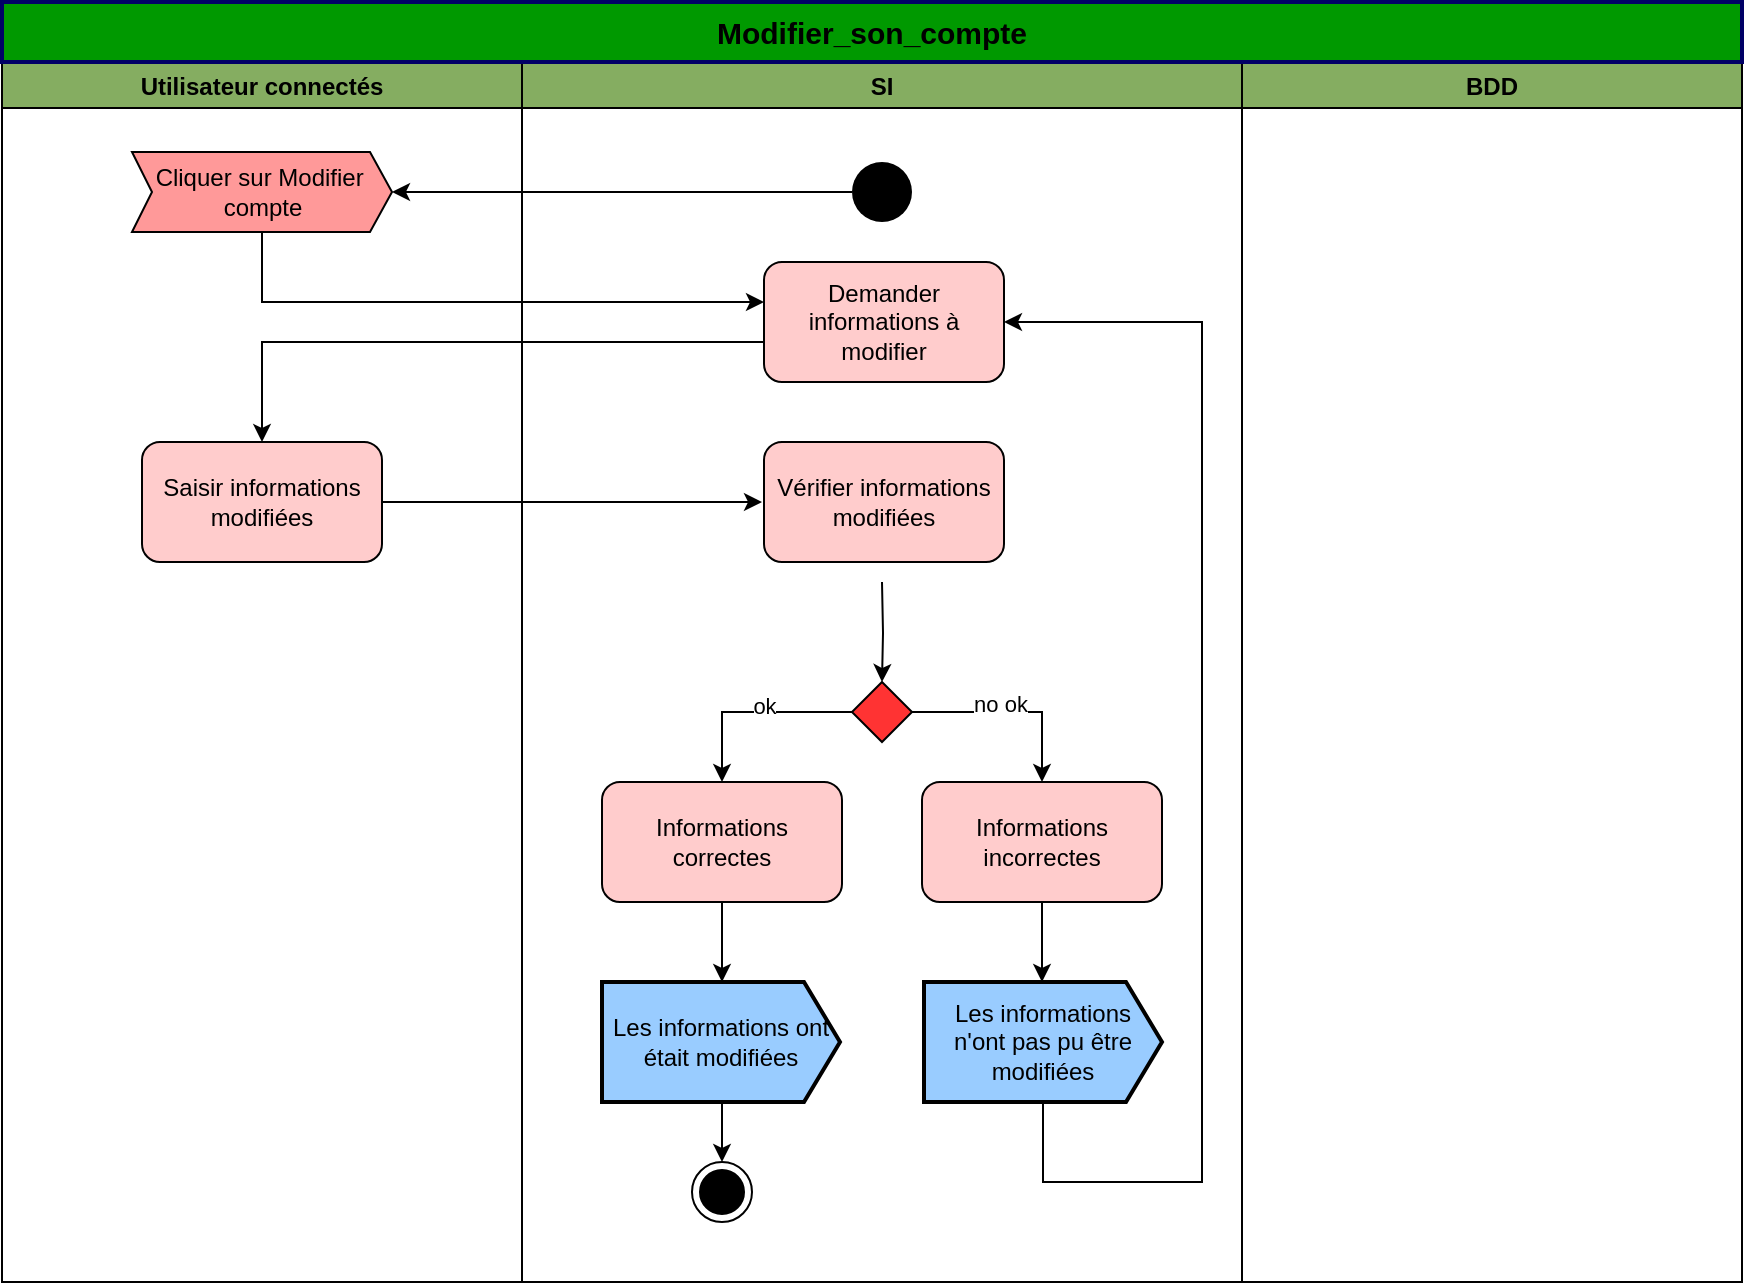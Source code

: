 <mxfile version="13.9.9" type="device"><diagram id="OthdHgJnfS-EeOqq89dI" name="Page-1"><mxGraphModel dx="1913" dy="806" grid="1" gridSize="10" guides="1" tooltips="1" connect="1" arrows="1" fold="1" page="1" pageScale="1" pageWidth="827" pageHeight="1169" math="0" shadow="0"><root><mxCell id="0"/><mxCell id="1" parent="0"/><mxCell id="NrSnQupqM3by3w9Et99v-1" value="Utilisateur connectés" style="swimlane;fillColor=#85AD61;" parent="1" vertex="1"><mxGeometry x="-760" y="70" width="260" height="610" as="geometry"/></mxCell><mxCell id="NrSnQupqM3by3w9Et99v-5" value="Cliquer sur Modifier&amp;nbsp;&lt;br&gt;compte" style="html=1;shadow=0;dashed=0;align=center;verticalAlign=middle;shape=mxgraph.arrows2.arrow;dy=0;dx=11;notch=10;fillColor=#FF9999;" parent="NrSnQupqM3by3w9Et99v-1" vertex="1"><mxGeometry x="65" y="45" width="130" height="40" as="geometry"/></mxCell><mxCell id="NrSnQupqM3by3w9Et99v-7" value="Saisir informations modifiées" style="rounded=1;whiteSpace=wrap;html=1;fillColor=#FFCCCC;" parent="NrSnQupqM3by3w9Et99v-1" vertex="1"><mxGeometry x="70" y="190" width="120" height="60" as="geometry"/></mxCell><mxCell id="NrSnQupqM3by3w9Et99v-2" value="SI" style="swimlane;strokeColor=#000000;fillColor=#85AD61;" parent="1" vertex="1"><mxGeometry x="-500" y="70" width="360" height="610" as="geometry"/></mxCell><mxCell id="NrSnQupqM3by3w9Et99v-4" value="" style="ellipse;fillColor=#000000;strokeColor=none;" parent="NrSnQupqM3by3w9Et99v-2" vertex="1"><mxGeometry x="165" y="50" width="30" height="30" as="geometry"/></mxCell><mxCell id="NrSnQupqM3by3w9Et99v-6" value="Demander informations à modifier" style="rounded=1;whiteSpace=wrap;html=1;fillColor=#FFCCCC;" parent="NrSnQupqM3by3w9Et99v-2" vertex="1"><mxGeometry x="121" y="100" width="120" height="60" as="geometry"/></mxCell><mxCell id="NrSnQupqM3by3w9Et99v-8" value="Vérifier informations modifiées" style="rounded=1;whiteSpace=wrap;html=1;fillColor=#FFCCCC;" parent="NrSnQupqM3by3w9Et99v-2" vertex="1"><mxGeometry x="121" y="190" width="120" height="60" as="geometry"/></mxCell><mxCell id="NrSnQupqM3by3w9Et99v-34" style="edgeStyle=orthogonalEdgeStyle;rounded=0;orthogonalLoop=1;jettySize=auto;html=1;exitX=0;exitY=1;exitDx=0;exitDy=0;" parent="NrSnQupqM3by3w9Et99v-2" source="NrSnQupqM3by3w9Et99v-9" target="NrSnQupqM3by3w9Et99v-32" edge="1"><mxGeometry relative="1" as="geometry"><Array as="points"><mxPoint x="173" y="325"/><mxPoint x="100" y="325"/></Array></mxGeometry></mxCell><mxCell id="cqjFdlGw18dxY3mvI7eq-1" value="ok" style="edgeLabel;html=1;align=center;verticalAlign=middle;resizable=0;points=[];" vertex="1" connectable="0" parent="NrSnQupqM3by3w9Et99v-34"><mxGeometry x="0.026" y="-3" relative="1" as="geometry"><mxPoint as="offset"/></mxGeometry></mxCell><mxCell id="NrSnQupqM3by3w9Et99v-35" style="edgeStyle=orthogonalEdgeStyle;rounded=0;orthogonalLoop=1;jettySize=auto;html=1;exitX=1;exitY=1;exitDx=0;exitDy=0;entryX=0.5;entryY=0;entryDx=0;entryDy=0;" parent="NrSnQupqM3by3w9Et99v-2" source="NrSnQupqM3by3w9Et99v-9" target="NrSnQupqM3by3w9Et99v-33" edge="1"><mxGeometry relative="1" as="geometry"><Array as="points"><mxPoint x="188" y="325"/><mxPoint x="260" y="325"/></Array></mxGeometry></mxCell><mxCell id="cqjFdlGw18dxY3mvI7eq-2" value="no ok" style="edgeLabel;html=1;align=center;verticalAlign=middle;resizable=0;points=[];" vertex="1" connectable="0" parent="NrSnQupqM3by3w9Et99v-35"><mxGeometry x="0.026" y="4" relative="1" as="geometry"><mxPoint as="offset"/></mxGeometry></mxCell><mxCell id="NrSnQupqM3by3w9Et99v-9" value="" style="rhombus;fillColor=#FF3333;" parent="NrSnQupqM3by3w9Et99v-2" vertex="1"><mxGeometry x="165" y="310" width="30" height="30" as="geometry"/></mxCell><mxCell id="NrSnQupqM3by3w9Et99v-41" style="edgeStyle=orthogonalEdgeStyle;rounded=0;orthogonalLoop=1;jettySize=auto;html=1;exitX=0.5;exitY=1;exitDx=0;exitDy=0;" parent="NrSnQupqM3by3w9Et99v-2" source="NrSnQupqM3by3w9Et99v-32" edge="1"><mxGeometry relative="1" as="geometry"><mxPoint x="100" y="460" as="targetPoint"/></mxGeometry></mxCell><mxCell id="NrSnQupqM3by3w9Et99v-32" value="Informations correctes" style="rounded=1;whiteSpace=wrap;html=1;fillColor=#FFCCCC;" parent="NrSnQupqM3by3w9Et99v-2" vertex="1"><mxGeometry x="40" y="360" width="120" height="60" as="geometry"/></mxCell><mxCell id="NrSnQupqM3by3w9Et99v-42" style="edgeStyle=orthogonalEdgeStyle;rounded=0;orthogonalLoop=1;jettySize=auto;html=1;exitX=0.5;exitY=1;exitDx=0;exitDy=0;" parent="NrSnQupqM3by3w9Et99v-2" source="NrSnQupqM3by3w9Et99v-33" edge="1"><mxGeometry relative="1" as="geometry"><mxPoint x="260" y="460" as="targetPoint"/></mxGeometry></mxCell><mxCell id="NrSnQupqM3by3w9Et99v-33" value="Informations incorrectes&lt;br&gt;" style="rounded=1;whiteSpace=wrap;html=1;fillColor=#FFCCCC;" parent="NrSnQupqM3by3w9Et99v-2" vertex="1"><mxGeometry x="200" y="360" width="120" height="60" as="geometry"/></mxCell><mxCell id="NrSnQupqM3by3w9Et99v-50" style="edgeStyle=orthogonalEdgeStyle;rounded=0;orthogonalLoop=1;jettySize=auto;html=1;exitX=0.5;exitY=1;exitDx=0;exitDy=0;entryX=0.5;entryY=0;entryDx=0;entryDy=0;" parent="NrSnQupqM3by3w9Et99v-2" target="NrSnQupqM3by3w9Et99v-49" edge="1"><mxGeometry relative="1" as="geometry"><mxPoint x="100" y="520" as="sourcePoint"/></mxGeometry></mxCell><mxCell id="NrSnQupqM3by3w9Et99v-49" value="" style="ellipse;html=1;shape=endState;fillColor=#000000;strokeColor=#000000;" parent="NrSnQupqM3by3w9Et99v-2" vertex="1"><mxGeometry x="85" y="550" width="30" height="30" as="geometry"/></mxCell><mxCell id="iv1yZdV6BLwlNSZ0INnj-1" value="Les informations ont était modifiées" style="html=1;shape=mxgraph.sysml.sendSigAct;strokeWidth=2;whiteSpace=wrap;align=center;fillColor=#99CCFF;" parent="NrSnQupqM3by3w9Et99v-2" vertex="1"><mxGeometry x="40" y="460" width="119" height="60" as="geometry"/></mxCell><mxCell id="iv1yZdV6BLwlNSZ0INnj-6" style="edgeStyle=orthogonalEdgeStyle;rounded=0;orthogonalLoop=1;jettySize=auto;html=1;exitX=0.5;exitY=1;exitDx=0;exitDy=0;exitPerimeter=0;entryX=1;entryY=0.5;entryDx=0;entryDy=0;" parent="NrSnQupqM3by3w9Et99v-2" source="iv1yZdV6BLwlNSZ0INnj-2" target="NrSnQupqM3by3w9Et99v-6" edge="1"><mxGeometry relative="1" as="geometry"><Array as="points"><mxPoint x="261" y="560"/><mxPoint x="340" y="560"/><mxPoint x="340" y="130"/></Array></mxGeometry></mxCell><mxCell id="iv1yZdV6BLwlNSZ0INnj-2" value="Les informations n'ont pas pu être modifiées" style="html=1;shape=mxgraph.sysml.sendSigAct;strokeWidth=2;whiteSpace=wrap;align=center;fillColor=#99CCFF;" parent="NrSnQupqM3by3w9Et99v-2" vertex="1"><mxGeometry x="201" y="460" width="119" height="60" as="geometry"/></mxCell><mxCell id="iv1yZdV6BLwlNSZ0INnj-5" style="edgeStyle=orthogonalEdgeStyle;rounded=0;orthogonalLoop=1;jettySize=auto;html=1;exitX=0.5;exitY=1;exitDx=0;exitDy=0;entryX=0.5;entryY=0;entryDx=0;entryDy=0;" parent="NrSnQupqM3by3w9Et99v-2" target="NrSnQupqM3by3w9Et99v-9" edge="1"><mxGeometry relative="1" as="geometry"><mxPoint x="180" y="260" as="sourcePoint"/></mxGeometry></mxCell><mxCell id="NrSnQupqM3by3w9Et99v-3" value="BDD" style="swimlane;fillColor=#85AD61;" parent="1" vertex="1"><mxGeometry x="-140" y="70" width="250" height="610" as="geometry"/></mxCell><mxCell id="NrSnQupqM3by3w9Et99v-17" style="edgeStyle=orthogonalEdgeStyle;rounded=0;orthogonalLoop=1;jettySize=auto;html=1;exitX=0;exitY=0.5;exitDx=0;exitDy=0;entryX=1;entryY=0.5;entryDx=0;entryDy=0;entryPerimeter=0;" parent="1" source="NrSnQupqM3by3w9Et99v-4" target="NrSnQupqM3by3w9Et99v-5" edge="1"><mxGeometry relative="1" as="geometry"/></mxCell><mxCell id="NrSnQupqM3by3w9Et99v-23" style="edgeStyle=orthogonalEdgeStyle;rounded=0;orthogonalLoop=1;jettySize=auto;html=1;exitX=0;exitY=0;exitDx=119;exitDy=40;exitPerimeter=0;" parent="1" source="NrSnQupqM3by3w9Et99v-5" edge="1"><mxGeometry relative="1" as="geometry"><mxPoint x="-379" y="190" as="targetPoint"/><Array as="points"><mxPoint x="-630" y="155"/><mxPoint x="-630" y="190"/></Array></mxGeometry></mxCell><mxCell id="NrSnQupqM3by3w9Et99v-24" style="edgeStyle=orthogonalEdgeStyle;rounded=0;orthogonalLoop=1;jettySize=auto;html=1;exitX=0;exitY=0.75;exitDx=0;exitDy=0;" parent="1" source="NrSnQupqM3by3w9Et99v-6" target="NrSnQupqM3by3w9Et99v-7" edge="1"><mxGeometry relative="1" as="geometry"><Array as="points"><mxPoint x="-379" y="210"/><mxPoint x="-630" y="210"/></Array></mxGeometry></mxCell><mxCell id="NrSnQupqM3by3w9Et99v-44" style="edgeStyle=orthogonalEdgeStyle;rounded=0;orthogonalLoop=1;jettySize=auto;html=1;exitX=1;exitY=0.5;exitDx=0;exitDy=0;" parent="1" source="NrSnQupqM3by3w9Et99v-7" edge="1"><mxGeometry relative="1" as="geometry"><mxPoint x="-380" y="290" as="targetPoint"/></mxGeometry></mxCell><mxCell id="NrSnQupqM3by3w9Et99v-51" value="&lt;span style=&quot;font-size: 15px&quot;&gt;&lt;b&gt;Modifier_son_compte&lt;/b&gt;&lt;/span&gt;" style="rounded=0;whiteSpace=wrap;html=1;fillColor=#009900;strokeWidth=2;strokeColor=#000066;" parent="1" vertex="1"><mxGeometry x="-760" y="40" width="870" height="30" as="geometry"/></mxCell></root></mxGraphModel></diagram></mxfile>